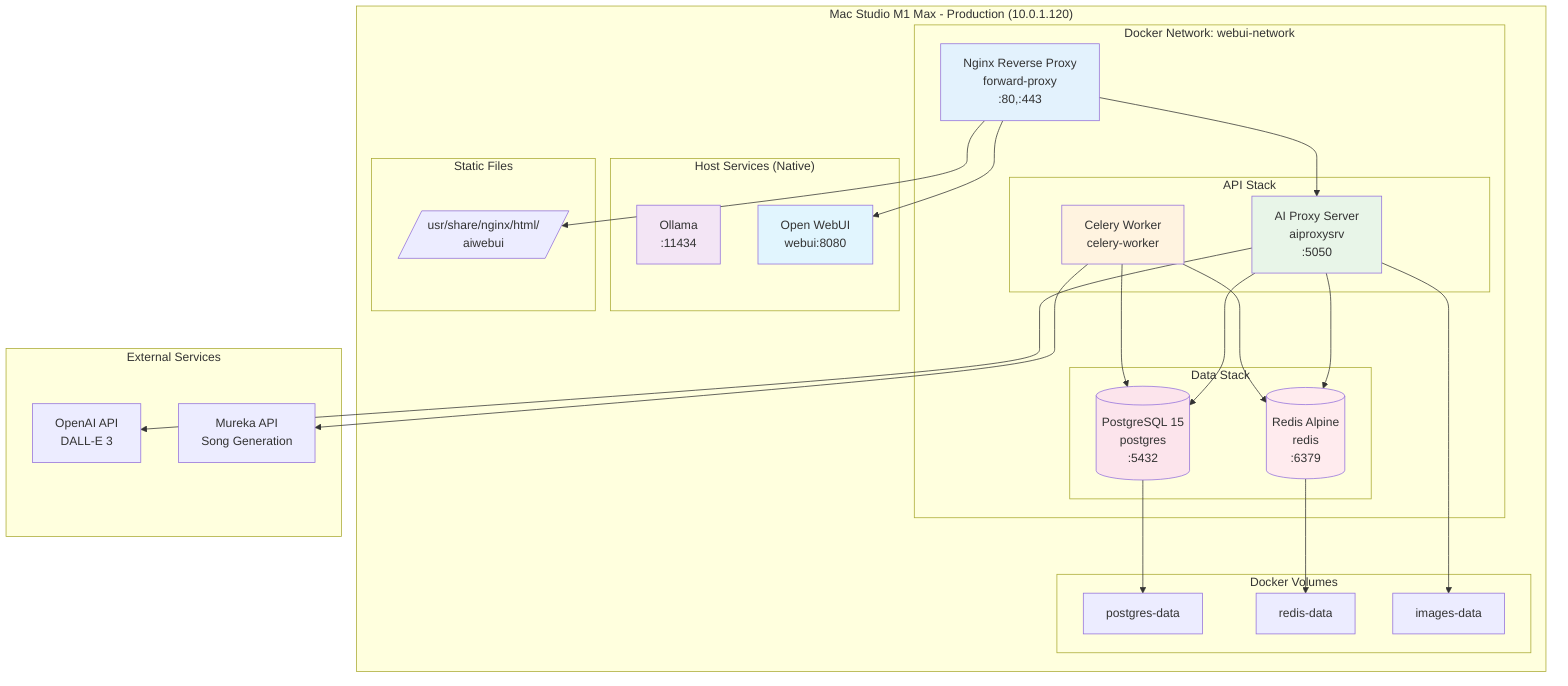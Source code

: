 graph TB
    subgraph "Mac Studio M1 Max - Production (10.0.1.120)"
        subgraph "Docker Network: webui-network"
            NGINX[Nginx Reverse Proxy<br/>forward-proxy<br/>:80,:443]

            subgraph "API Stack"
                API_CONTAINER[AI Proxy Server<br/>aiproxysrv<br/>:5050]
                WORKER_CONTAINER[Celery Worker<br/>celery-worker]
            end

            subgraph "Data Stack"
                PROD_PG[(PostgreSQL 15<br/>postgres<br/>:5432)]
                PROD_REDIS[(Redis Alpine<br/>redis<br/>:6379)]
            end
        end

        subgraph "Host Services (Native)"
            OLLAMA_HOST[Ollama<br/>:11434]
            WEBUI_HOST[Open WebUI<br/>webui:8080]
        end

        subgraph "Docker Volumes"
            PG_VOL[postgres-data]
            REDIS_VOL[redis-data]
            IMG_VOL[images-data]
        end

        subgraph "Static Files"
            STATIC[/usr/share/nginx/html/<br/>aiwebui/]
        end
    end

    subgraph "External Services"
        OPENAI_EXT[OpenAI API<br/>DALL-E 3]
        MUREKA_EXT[Mureka API<br/>Song Generation]
    end

    NGINX --> API_CONTAINER
    NGINX --> WEBUI_HOST
    NGINX --> STATIC

    API_CONTAINER --> PROD_PG
    API_CONTAINER --> PROD_REDIS
    API_CONTAINER --> OPENAI_EXT

    WORKER_CONTAINER --> PROD_REDIS
    WORKER_CONTAINER --> PROD_PG
    WORKER_CONTAINER --> MUREKA_EXT

    PROD_PG --> PG_VOL
    PROD_REDIS --> REDIS_VOL
    API_CONTAINER --> IMG_VOL

    style NGINX fill:#e3f2fd
    style API_CONTAINER fill:#e8f5e8
    style WORKER_CONTAINER fill:#fff3e0
    style PROD_PG fill:#fce4ec
    style PROD_REDIS fill:#ffebee
    style OLLAMA_HOST fill:#f3e5f5
    style WEBUI_HOST fill:#e1f5fe